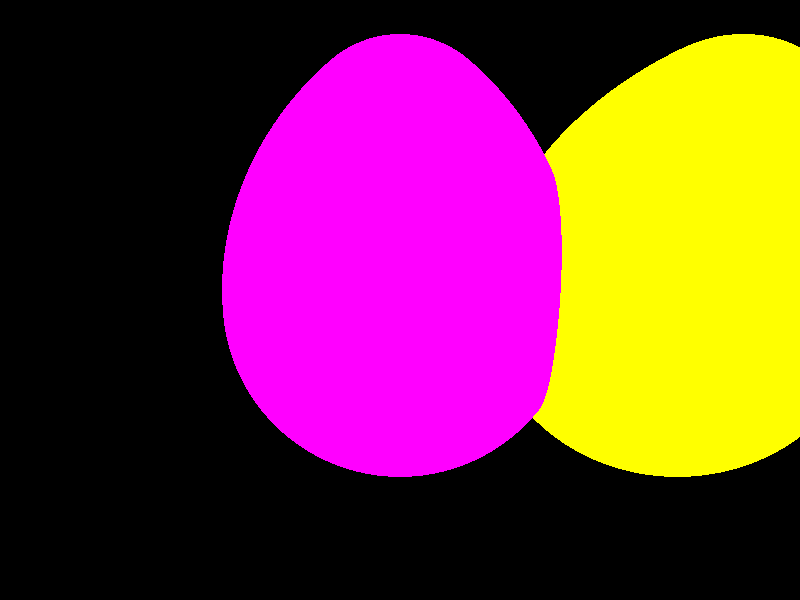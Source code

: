 #include "colors.inc"

light_source {
    <4, 5, -6>, color rgb <1, 1, 1>
}

camera {
    location <0, 5, -5>
    look_at <0, 0, 0>
    up <0, 1, 0>
}

ovus {
    2, 1
    pigment{
        color rgb <1,0,1>
    }
}

ovus {
    2, 1
    translate <3,0,0>
    pigment{
        color rgb <1,1,0>
    }
}